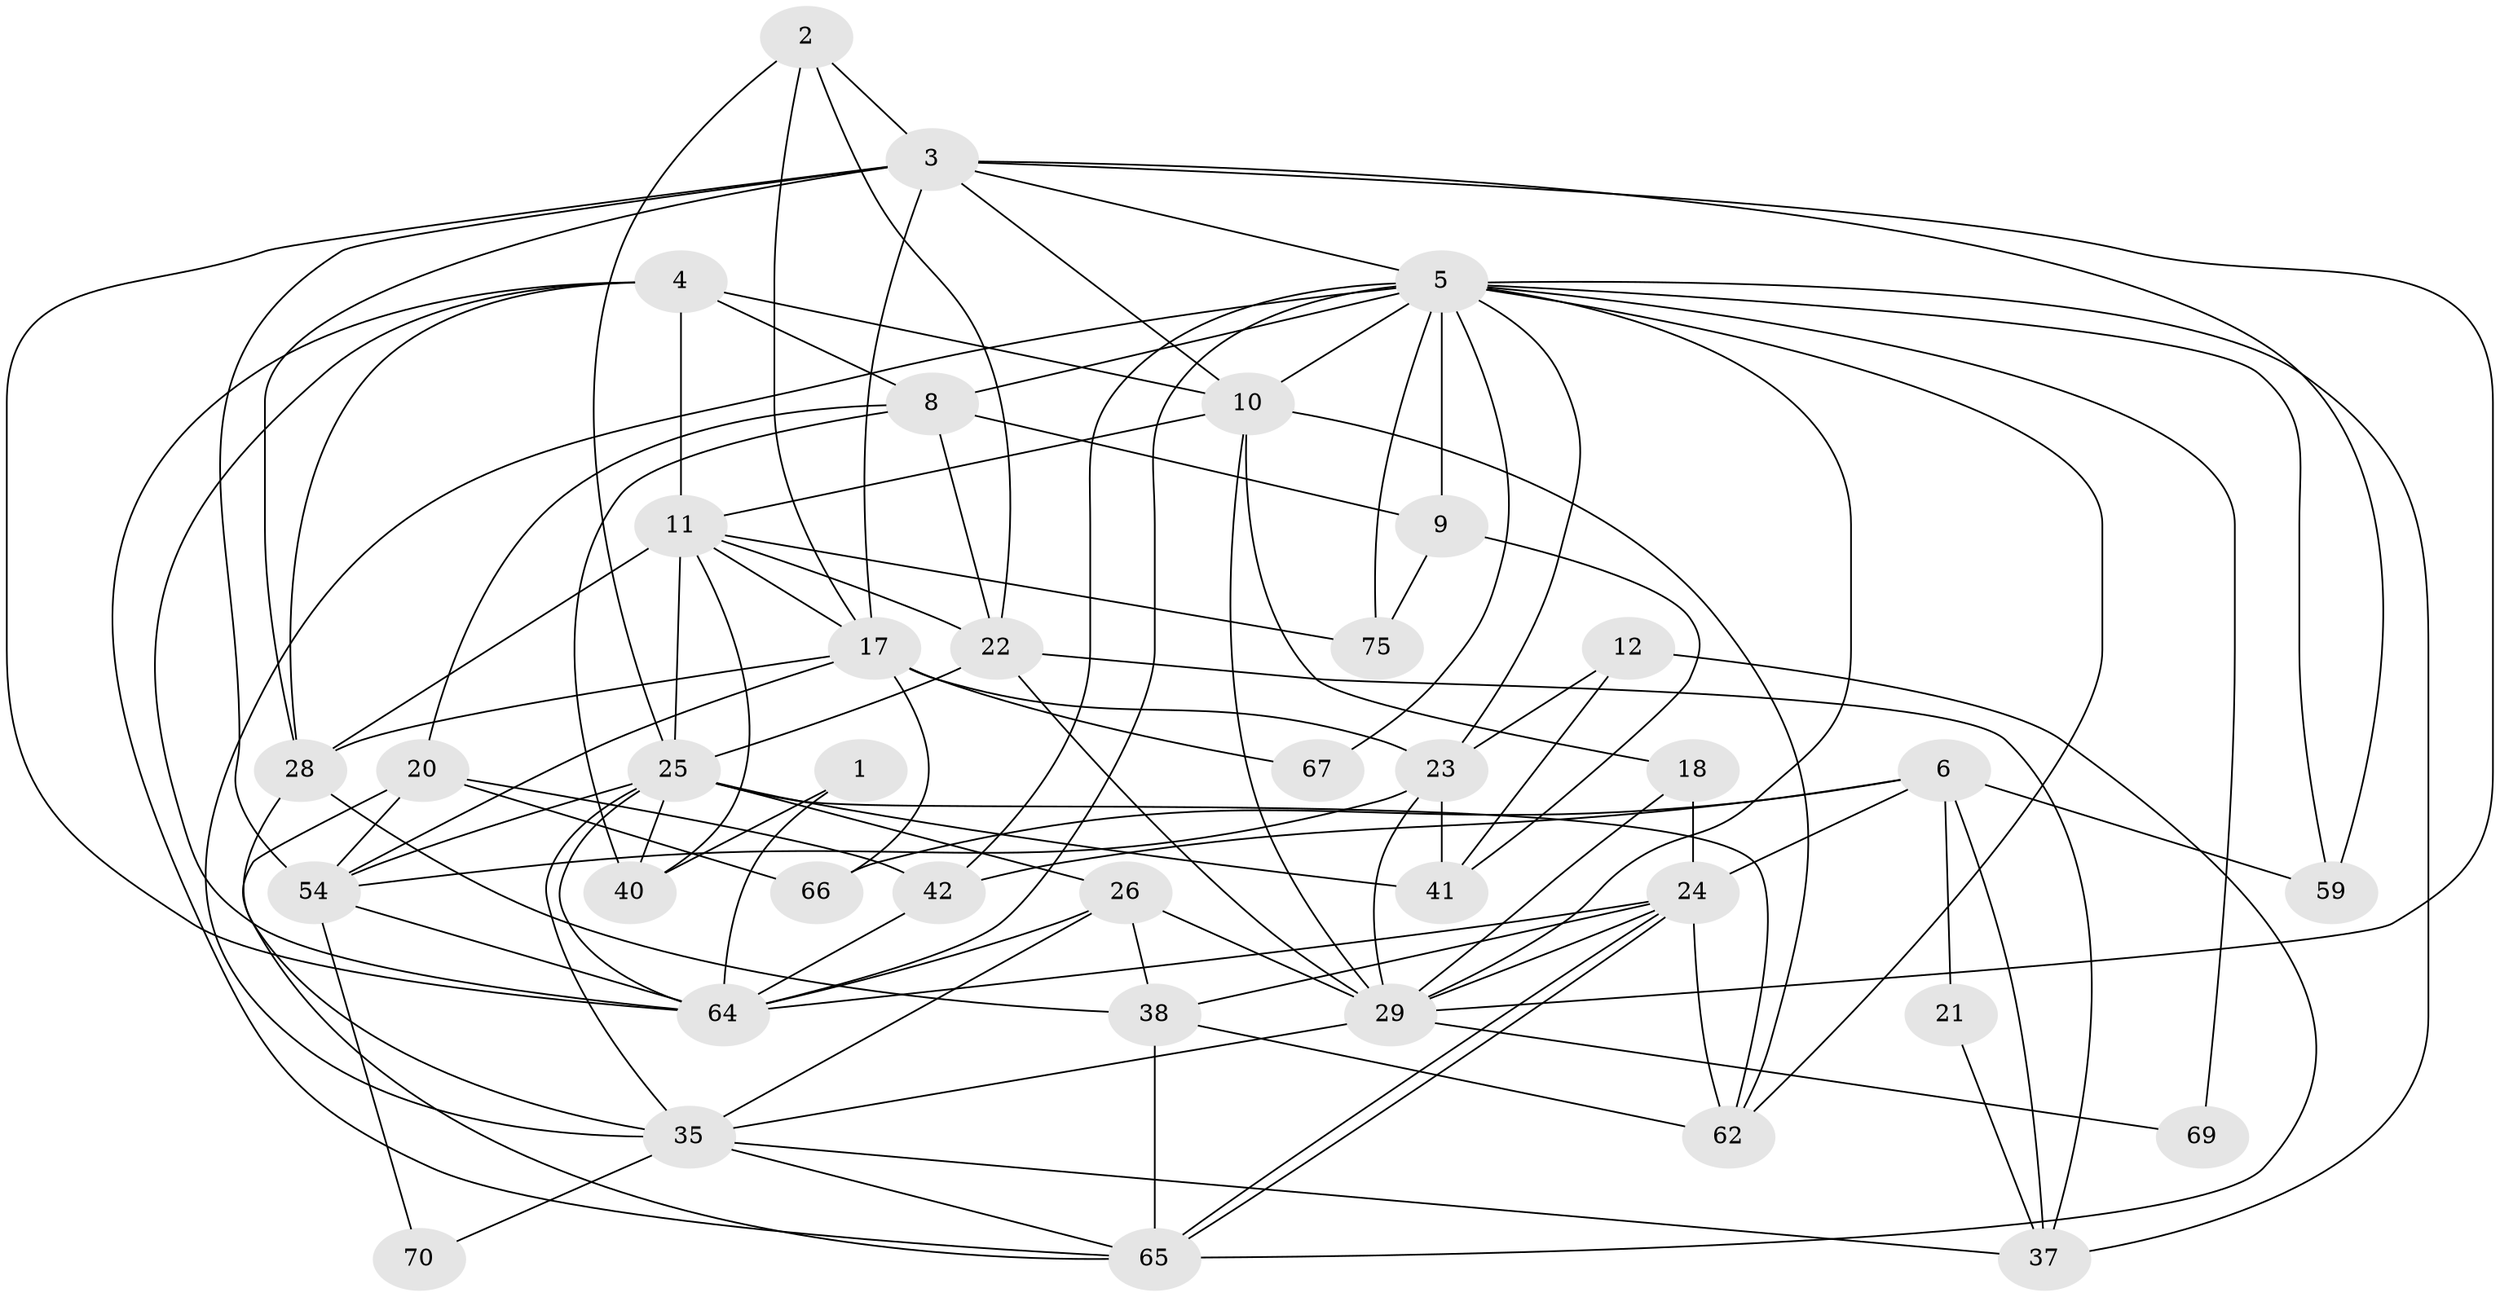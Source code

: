 // original degree distribution, {2: 0.15584415584415584, 5: 0.15584415584415584, 3: 0.23376623376623376, 6: 0.11688311688311688, 4: 0.2857142857142857, 7: 0.05194805194805195}
// Generated by graph-tools (version 1.1) at 2025/14/03/09/25 04:14:49]
// undirected, 38 vertices, 106 edges
graph export_dot {
graph [start="1"]
  node [color=gray90,style=filled];
  1;
  2 [super="+58"];
  3 [super="+32+44"];
  4 [super="+7+15"];
  5 [super="+36"];
  6 [super="+13"];
  8 [super="+48"];
  9;
  10 [super="+53+45"];
  11 [super="+14"];
  12 [super="+16"];
  17 [super="+19+55"];
  18;
  20;
  21;
  22 [super="+39+31+68"];
  23 [super="+47"];
  24 [super="+49+27"];
  25 [super="+60+43+34"];
  26 [super="+63"];
  28 [super="+30"];
  29 [super="+52"];
  35 [super="+56+46"];
  37 [super="+76"];
  38;
  40;
  41;
  42;
  54;
  59;
  62 [super="+73"];
  64 [super="+74"];
  65;
  66;
  67;
  69;
  70;
  75;
  1 -- 40;
  1 -- 64;
  2 -- 22;
  2 -- 25;
  2 -- 17 [weight=2];
  2 -- 3 [weight=2];
  3 -- 64;
  3 -- 10;
  3 -- 28;
  3 -- 5;
  3 -- 54;
  3 -- 59;
  3 -- 29;
  3 -- 17;
  4 -- 64;
  4 -- 65;
  4 -- 10;
  4 -- 11;
  4 -- 8 [weight=2];
  4 -- 28;
  5 -- 29;
  5 -- 59;
  5 -- 67;
  5 -- 64;
  5 -- 35;
  5 -- 69;
  5 -- 37;
  5 -- 9;
  5 -- 10;
  5 -- 42;
  5 -- 75;
  5 -- 23;
  5 -- 62;
  5 -- 8;
  6 -- 24;
  6 -- 59;
  6 -- 42;
  6 -- 66;
  6 -- 21;
  6 -- 37;
  8 -- 20;
  8 -- 22;
  8 -- 9;
  8 -- 40;
  9 -- 41;
  9 -- 75;
  10 -- 18;
  10 -- 11;
  10 -- 29;
  10 -- 62;
  11 -- 75;
  11 -- 40;
  11 -- 22;
  11 -- 17;
  11 -- 25;
  11 -- 28;
  12 -- 41;
  12 -- 65;
  12 -- 23;
  17 -- 54;
  17 -- 66;
  17 -- 67;
  17 -- 23;
  17 -- 28 [weight=2];
  18 -- 29;
  18 -- 24;
  20 -- 65;
  20 -- 54;
  20 -- 42;
  20 -- 66;
  21 -- 37;
  22 -- 29;
  22 -- 37;
  22 -- 25;
  23 -- 29;
  23 -- 41;
  23 -- 54;
  24 -- 65;
  24 -- 65;
  24 -- 62;
  24 -- 64;
  24 -- 29;
  24 -- 38;
  25 -- 41;
  25 -- 26;
  25 -- 54;
  25 -- 35;
  25 -- 64;
  25 -- 40;
  25 -- 62;
  26 -- 35;
  26 -- 38;
  26 -- 29;
  26 -- 64;
  28 -- 38;
  28 -- 35;
  29 -- 69;
  29 -- 35;
  35 -- 70;
  35 -- 65;
  35 -- 37;
  38 -- 62;
  38 -- 65;
  42 -- 64;
  54 -- 64;
  54 -- 70;
}
